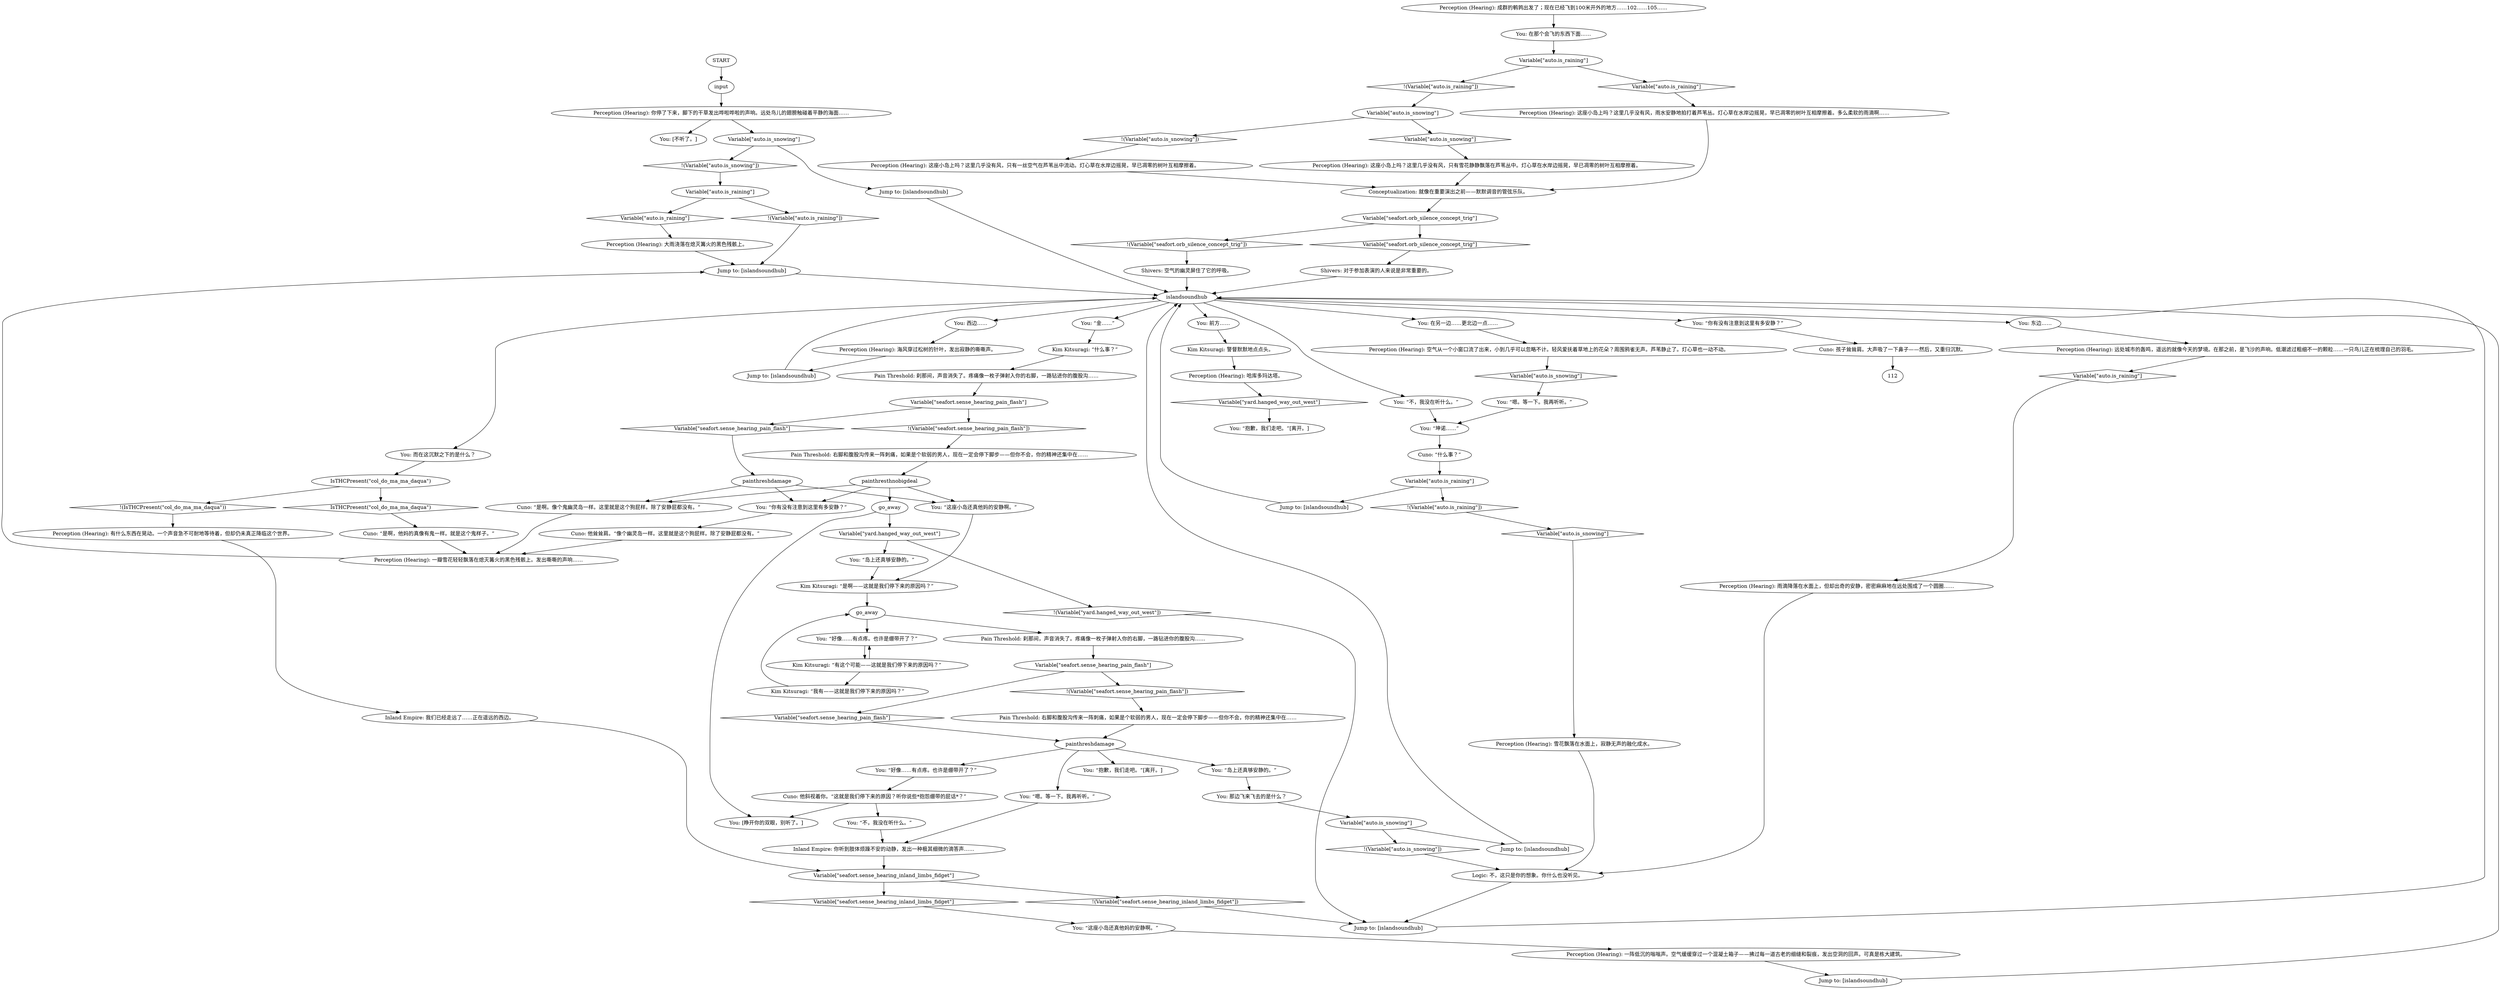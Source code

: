 # SEAFORT ORB / quiet on the island
# (afterthought on silence and sounds)
# ==================================================
digraph G {
	  0 [label="START"];
	  1 [label="input"];
	  2 [label="Shivers: 对于参加表演的人来说是非常重要的。"];
	  3 [label="You: 东边……"];
	  4 [label="Jump to: [islandsoundhub]"];
	  5 [label="Cuno: “什么事？”"];
	  6 [label="Perception (Hearing): 这座小岛上吗？这里几乎没有风，只有雪花静静飘落在芦苇丛中。灯心草在水岸边摇晃，早已凋零的树叶互相摩擦着。"];
	  7 [label="Variable[\"seafort.orb_silence_concept_trig\"]"];
	  8 [label="Variable[\"seafort.orb_silence_concept_trig\"]", shape=diamond];
	  9 [label="!(Variable[\"seafort.orb_silence_concept_trig\"])", shape=diamond];
	  10 [label="You: 前方……"];
	  11 [label="Perception (Hearing): 空气从一个小窗口流了出来，小到几乎可以忽略不计。轻风爱抚着草地上的花朵？周围鸦雀无声。芦苇静止了。灯心草也一动不动。"];
	  12 [label="You: “你有没有注意到这里有多安静？”"];
	  13 [label="Perception (Hearing): 这座小岛上吗？这里几乎没有风，雨水安静地拍打着芦苇丛。灯心草在水岸边摇晃，早已凋零的树叶互相摩擦着。多么柔软的雨滴啊……"];
	  14 [label="Shivers: 空气的幽灵屏住了它的呼吸。"];
	  15 [label="islandsoundhub"];
	  16 [label="You: 而在这沉默之下的是什么？"];
	  17 [label="Variable[\"seafort.sense_hearing_pain_flash\"]"];
	  18 [label="Variable[\"seafort.sense_hearing_pain_flash\"]", shape=diamond];
	  19 [label="!(Variable[\"seafort.sense_hearing_pain_flash\"])", shape=diamond];
	  20 [label="You: “好像……有点疼。也许是绷带开了？”"];
	  21 [label="Conceptualization: 就像在重要演出之前——默默调音的管弦乐队。"];
	  22 [label="You: “这座小岛还真他妈的安静啊。”"];
	  23 [label="Kim Kitsuragi: “有这个可能——这就是我们停下来的原因吗？”"];
	  24 [label="Pain Threshold: 刹那间，声音消失了。疼痛像一枚子弹射入你的右脚，一路钻进你的腹股沟……"];
	  25 [label="Variable[\"seafort.sense_hearing_pain_flash\"]"];
	  26 [label="Variable[\"seafort.sense_hearing_pain_flash\"]", shape=diamond];
	  27 [label="!(Variable[\"seafort.sense_hearing_pain_flash\"])", shape=diamond];
	  28 [label="Variable[\"auto.is_snowing\"]"];
	  29 [label="Variable[\"auto.is_snowing\"]", shape=diamond];
	  30 [label="!(Variable[\"auto.is_snowing\"])", shape=diamond];
	  31 [label="Perception (Hearing): 这座小岛上吗？这里几乎没有风，只有一丝空气在芦苇丛中流动。灯心草在水岸边摇晃，早已凋零的树叶互相摩擦着。"];
	  32 [label="Jump to: [islandsoundhub]"];
	  33 [label="Kim Kitsuragi: “是啊——这就是我们停下来的原因吗？”"];
	  34 [label="Perception (Hearing): 远处城市的轰鸣，遥远的就像今天的梦境。在那之前，是飞沙的声响。低潮滤过粗细不一的颗粒……一只鸟儿正在梳理自己的羽毛。"];
	  35 [label="You: 在另一边……更北边一点……"];
	  36 [label="Pain Threshold: 右脚和腹股沟传来一阵刺痛，如果是个软弱的男人，现在一定会停下脚步——但你不会，你的精神还集中在……"];
	  37 [label="Perception (Hearing): 大雨浇落在熄灭篝火的黑色残骸上。"];
	  38 [label="IsTHCPresent(\"col_do_ma_ma_daqua\")"];
	  39 [label="IsTHCPresent(\"col_do_ma_ma_daqua\")", shape=diamond];
	  40 [label="!(IsTHCPresent(\"col_do_ma_ma_daqua\"))", shape=diamond];
	  41 [label="painthreshdamage"];
	  42 [label="painthreshdamage"];
	  43 [label="Cuno: 他斜视着你。“这就是我们停下来的原因？听你说些*抱怨绷带的屁话*？”"];
	  44 [label="You: “不，我没在听什么。”"];
	  45 [label="Perception (Hearing): 你停了下来，脚下的干草发出哗啦哗啦的声响。远处鸟儿的翅膀触碰着平静的海面……"];
	  46 [label="You: “金……”"];
	  47 [label="Variable[\"seafort.sense_hearing_inland_limbs_fidget\"]"];
	  48 [label="Variable[\"seafort.sense_hearing_inland_limbs_fidget\"]", shape=diamond];
	  49 [label="!(Variable[\"seafort.sense_hearing_inland_limbs_fidget\"])", shape=diamond];
	  50 [label="Pain Threshold: 右脚和腹股沟传来一阵刺痛，如果是个软弱的男人，现在一定会停下脚步——但你不会，你的精神还集中在……"];
	  51 [label="You: “岛上还真够安静的。”"];
	  52 [label="You: [不听了。]"];
	  53 [label="You: 在那个会飞的东西下面……"];
	  54 [label="You: 西边……"];
	  55 [label="Perception (Hearing): 有什么东西在晃动。一个声音急不可耐地等待着，但却仍未真正降临这个世界。"];
	  56 [label="go_away"];
	  57 [label="painthresthnobigdeal"];
	  58 [label="Variable[\"auto.is_raining\"]"];
	  59 [label="Variable[\"auto.is_raining\"]", shape=diamond];
	  60 [label="!(Variable[\"auto.is_raining\"])", shape=diamond];
	  61 [label="Perception (Hearing): 海风穿过松树的针叶，发出寂静的嘶嘶声。"];
	  62 [label="Perception (Hearing): 雨滴降落在水面上，但却出奇的安静，密密麻麻地在远处围成了一个圆圈……"];
	  63 [label="Perception (Hearing): 雪花飘落在水面上，寂静无声的融化成水。"];
	  64 [label="Variable[\"auto.is_raining\"]"];
	  65 [label="Variable[\"auto.is_raining\"]", shape=diamond];
	  66 [label="!(Variable[\"auto.is_raining\"])", shape=diamond];
	  67 [label="Kim Kitsuragi: “什么事？”"];
	  68 [label="Perception (Hearing): 成群的鹌鹑出发了；现在已经飞到100米开外的地方……102……105……"];
	  69 [label="Variable[\"auto.is_snowing\"]"];
	  70 [label="Variable[\"auto.is_snowing\"]", shape=diamond];
	  71 [label="!(Variable[\"auto.is_snowing\"])", shape=diamond];
	  72 [label="Jump to: [islandsoundhub]"];
	  73 [label="Logic: 不，这只是你的想象。你什么也没听见。"];
	  74 [label="You: “这座小岛还真他妈的安静啊。”"];
	  75 [label="You: “嗯。等一下。我再听听。”"];
	  76 [label="Variable[\"yard.hanged_way_out_west\"]"];
	  77 [label="Variable[\"yard.hanged_way_out_west\"]", shape=diamond];
	  78 [label="!(Variable[\"yard.hanged_way_out_west\"])", shape=diamond];
	  79 [label="You: “岛上还真够安静的。”"];
	  80 [label="Cuno: “是啊。像个鬼幽灵岛一样。这里就是这个狗屁样。除了安静屁都没有。”"];
	  81 [label="Cuno: 孩子耸耸肩。大声吸了一下鼻子——然后，又重归沉默。"];
	  82 [label="Inland Empire: 你听到肢体烦躁不安的动静，发出一种极其细微的滴答声……"];
	  83 [label="Inland Empire: 我们已经走远了……正在遥远的西边。"];
	  84 [label="You: “抱歉，我们走吧。”[离开。]"];
	  85 [label="You: “好像……有点疼。也许是绷带开了？”"];
	  86 [label="go_away"];
	  87 [label="Perception (Hearing): 一瓣雪花轻轻飘落在熄灭篝火的黑色残骸上。发出嘶嘶的声响……"];
	  88 [label="You: “嗯。等一下。我再听听。”"];
	  89 [label="Pain Threshold: 刹那间，声音消失了。疼痛像一枚子弹射入你的右脚，一路钻进你的腹股沟……"];
	  90 [label="Variable[\"auto.is_raining\"]"];
	  91 [label="Variable[\"auto.is_raining\"]", shape=diamond];
	  92 [label="!(Variable[\"auto.is_raining\"])", shape=diamond];
	  93 [label="Jump to: [islandsoundhub]"];
	  94 [label="Jump to: [islandsoundhub]"];
	  95 [label="Jump to: [islandsoundhub]"];
	  96 [label="Perception (Hearing): 哈库多玛达塔。"];
	  97 [label="Cuno: “是啊，他妈的真像有鬼一样。就是这个鬼样子。”"];
	  98 [label="Perception (Hearing): 一阵低沉的嗡嗡声。空气缓缓穿过一个混凝土箱子——拂过每一道古老的细缝和裂痕，发出空洞的回声。可真是栋大建筑。"];
	  99 [label="Kim Kitsuragi: 警督默默地点点头。"];
	  100 [label="You: “坤诺……”"];
	  101 [label="You: “你有没有注意到这里有多安静？”"];
	  102 [label="You: “抱歉，我们走吧。”[离开。]"];
	  103 [label="You: [睁开你的双眼，别听了。]"];
	  104 [label="You: “不，我没在听什么。”"];
	  105 [label="Kim Kitsuragi: “我有——这就是我们停下来的原因吗？”"];
	  106 [label="Cuno: 他耸耸肩。“像个幽灵岛一样。这里就是这个狗屁样。除了安静屁都没有。”"];
	  107 [label="You: 那边飞来飞去的是什么？"];
	  108 [label="Variable[\"auto.is_snowing\"]"];
	  109 [label="Variable[\"auto.is_snowing\"]", shape=diamond];
	  110 [label="!(Variable[\"auto.is_snowing\"])", shape=diamond];
	  111 [label="Jump to: [islandsoundhub]"];
	  0 -> 1
	  1 -> 45
	  2 -> 15
	  3 -> 34
	  4 -> 15
	  5 -> 90
	  6 -> 21
	  7 -> 8
	  7 -> 9
	  8 -> 2
	  9 -> 14
	  10 -> 99
	  11 -> 109
	  12 -> 106
	  13 -> 21
	  14 -> 15
	  15 -> 35
	  15 -> 3
	  15 -> 101
	  15 -> 104
	  15 -> 10
	  15 -> 46
	  15 -> 16
	  15 -> 54
	  16 -> 38
	  17 -> 18
	  17 -> 19
	  18 -> 41
	  19 -> 36
	  20 -> 43
	  21 -> 7
	  22 -> 33
	  23 -> 105
	  23 -> 85
	  24 -> 17
	  25 -> 26
	  25 -> 27
	  26 -> 42
	  27 -> 50
	  28 -> 29
	  28 -> 30
	  29 -> 6
	  30 -> 31
	  31 -> 21
	  32 -> 15
	  33 -> 56
	  34 -> 91
	  35 -> 11
	  36 -> 57
	  37 -> 94
	  38 -> 40
	  38 -> 39
	  39 -> 97
	  40 -> 55
	  41 -> 80
	  41 -> 12
	  41 -> 22
	  42 -> 75
	  42 -> 51
	  42 -> 20
	  42 -> 102
	  43 -> 44
	  43 -> 103
	  44 -> 82
	  45 -> 108
	  45 -> 52
	  46 -> 67
	  47 -> 48
	  47 -> 49
	  48 -> 74
	  49 -> 95
	  50 -> 42
	  51 -> 107
	  53 -> 58
	  54 -> 61
	  55 -> 83
	  56 -> 89
	  56 -> 85
	  57 -> 80
	  57 -> 86
	  57 -> 12
	  57 -> 22
	  58 -> 59
	  58 -> 60
	  59 -> 13
	  60 -> 28
	  61 -> 4
	  62 -> 73
	  63 -> 73
	  64 -> 65
	  64 -> 66
	  65 -> 37
	  66 -> 94
	  67 -> 24
	  68 -> 53
	  69 -> 72
	  69 -> 71
	  70 -> 63
	  71 -> 73
	  72 -> 15
	  73 -> 95
	  74 -> 98
	  75 -> 82
	  76 -> 78
	  76 -> 79
	  77 -> 84
	  78 -> 95
	  79 -> 33
	  80 -> 87
	  81 -> 112
	  82 -> 47
	  83 -> 47
	  85 -> 23
	  86 -> 76
	  86 -> 103
	  87 -> 94
	  88 -> 100
	  89 -> 25
	  90 -> 92
	  90 -> 93
	  91 -> 62
	  92 -> 70
	  93 -> 15
	  94 -> 15
	  95 -> 15
	  96 -> 77
	  97 -> 87
	  98 -> 32
	  99 -> 96
	  100 -> 5
	  101 -> 81
	  104 -> 100
	  105 -> 56
	  106 -> 87
	  107 -> 69
	  108 -> 110
	  108 -> 111
	  109 -> 88
	  110 -> 64
	  111 -> 15
}

